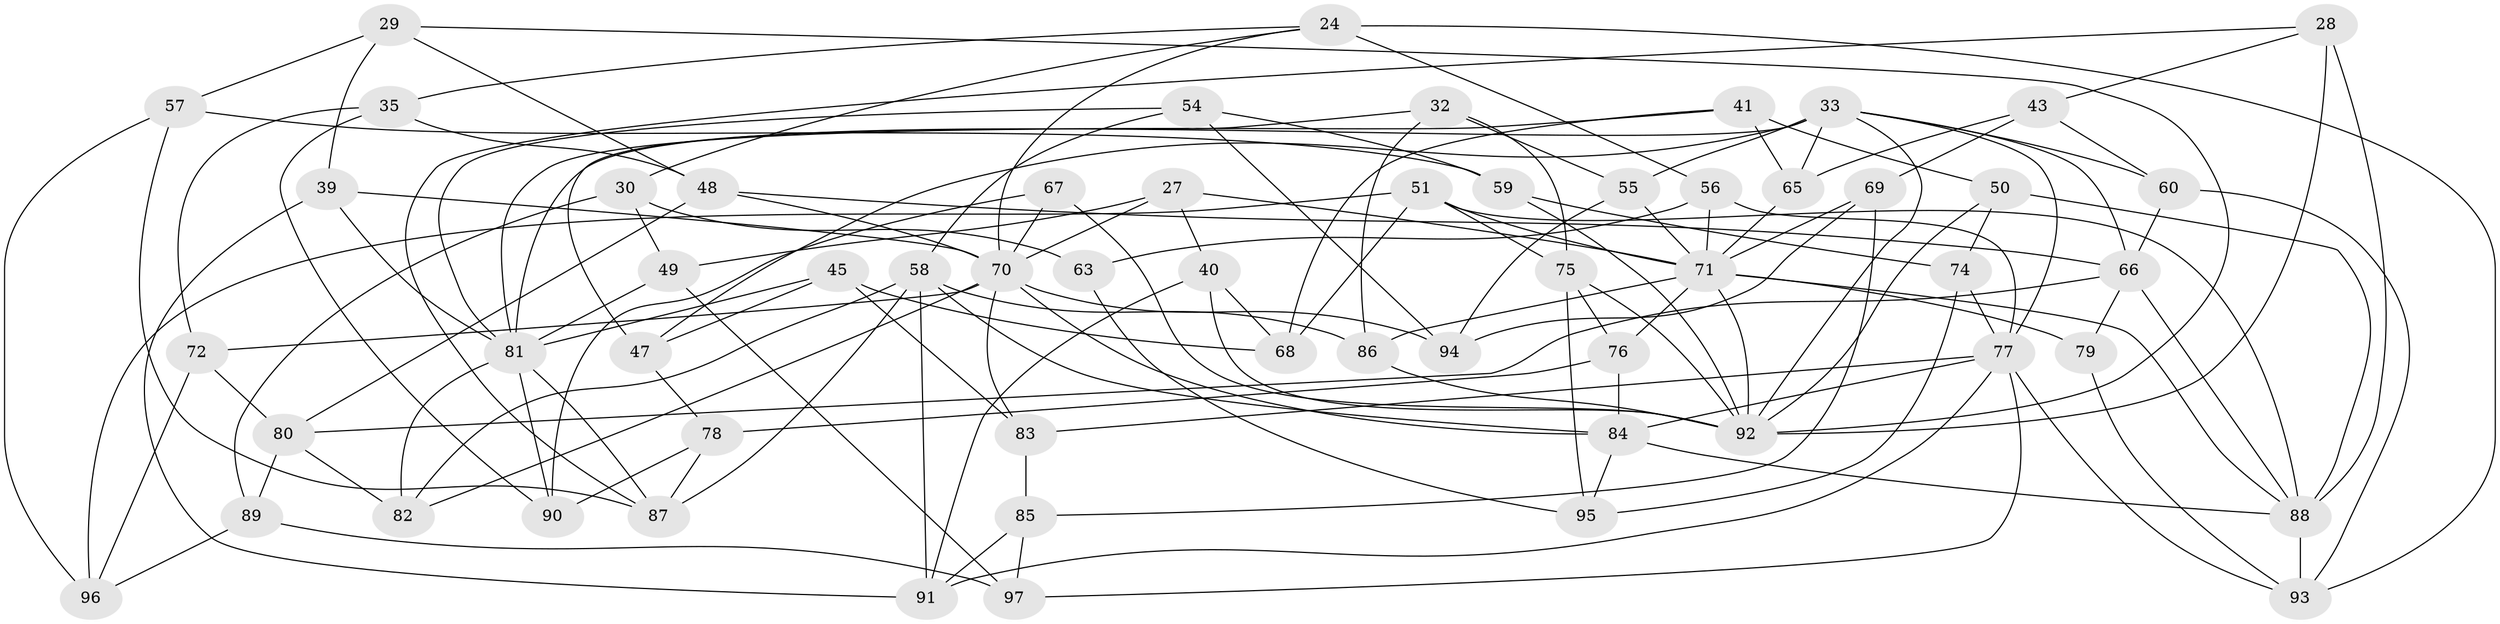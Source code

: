 // original degree distribution, {4: 1.0}
// Generated by graph-tools (version 1.1) at 2025/02/03/04/25 22:02:45]
// undirected, 58 vertices, 139 edges
graph export_dot {
graph [start="1"]
  node [color=gray90,style=filled];
  24 [super="+15"];
  27;
  28;
  29;
  30;
  32 [super="+3"];
  33 [super="+1+17"];
  35;
  39;
  40;
  41;
  43;
  45;
  47;
  48 [super="+16+38"];
  49;
  50;
  51 [super="+37"];
  54;
  55;
  56 [super="+52"];
  57;
  58 [super="+11+21"];
  59;
  60;
  63;
  65;
  66 [super="+26"];
  67;
  68;
  69;
  70 [super="+9+25"];
  71 [super="+36+42"];
  72;
  74;
  75 [super="+46"];
  76;
  77 [super="+13+62"];
  78;
  79;
  80 [super="+18"];
  81 [super="+6+8+34"];
  82;
  83;
  84 [super="+22"];
  85;
  86 [super="+61"];
  87 [super="+31"];
  88 [super="+4+5"];
  89;
  90 [super="+53"];
  91 [super="+73"];
  92 [super="+64"];
  93 [super="+44"];
  94;
  95;
  96;
  97;
  24 -- 56 [weight=2];
  24 -- 35;
  24 -- 30;
  24 -- 93;
  24 -- 70;
  27 -- 40;
  27 -- 49;
  27 -- 70;
  27 -- 71;
  28 -- 43;
  28 -- 87;
  28 -- 88;
  28 -- 92;
  29 -- 39;
  29 -- 57;
  29 -- 48;
  29 -- 92;
  30 -- 63;
  30 -- 89;
  30 -- 49;
  32 -- 55;
  32 -- 75 [weight=2];
  32 -- 86 [weight=2];
  32 -- 47;
  33 -- 65;
  33 -- 55;
  33 -- 47;
  33 -- 66;
  33 -- 60;
  33 -- 92;
  33 -- 81;
  33 -- 77;
  35 -- 72;
  35 -- 48;
  35 -- 90;
  39 -- 91;
  39 -- 81;
  39 -- 70;
  40 -- 68;
  40 -- 91;
  40 -- 92;
  41 -- 65;
  41 -- 68;
  41 -- 50;
  41 -- 81;
  43 -- 60;
  43 -- 65;
  43 -- 69;
  45 -- 68;
  45 -- 47;
  45 -- 83;
  45 -- 81;
  47 -- 78;
  48 -- 70 [weight=3];
  48 -- 80 [weight=2];
  48 -- 66;
  49 -- 97;
  49 -- 81;
  50 -- 74;
  50 -- 88;
  50 -- 92;
  51 -- 71 [weight=2];
  51 -- 68;
  51 -- 75;
  51 -- 96;
  51 -- 88;
  54 -- 59;
  54 -- 81;
  54 -- 94;
  54 -- 58;
  55 -- 94;
  55 -- 71;
  56 -- 63 [weight=2];
  56 -- 77;
  56 -- 71;
  57 -- 96;
  57 -- 87;
  57 -- 59;
  58 -- 82;
  58 -- 84;
  58 -- 91 [weight=2];
  58 -- 86;
  58 -- 87 [weight=2];
  59 -- 74;
  59 -- 92;
  60 -- 93;
  60 -- 66;
  63 -- 95;
  65 -- 71;
  66 -- 80;
  66 -- 88;
  66 -- 79;
  67 -- 90 [weight=2];
  67 -- 70;
  67 -- 92;
  69 -- 94;
  69 -- 85;
  69 -- 71;
  70 -- 82;
  70 -- 83;
  70 -- 94;
  70 -- 72;
  70 -- 84;
  71 -- 86;
  71 -- 88;
  71 -- 92 [weight=2];
  71 -- 79 [weight=2];
  71 -- 76;
  72 -- 96;
  72 -- 80;
  74 -- 95;
  74 -- 77;
  75 -- 76;
  75 -- 92;
  75 -- 95;
  76 -- 78;
  76 -- 84;
  77 -- 83;
  77 -- 93;
  77 -- 91;
  77 -- 97;
  77 -- 84;
  78 -- 90;
  78 -- 87;
  79 -- 93;
  80 -- 82;
  80 -- 89;
  81 -- 90 [weight=2];
  81 -- 82;
  81 -- 87;
  83 -- 85;
  84 -- 95;
  84 -- 88;
  85 -- 97;
  85 -- 91;
  86 -- 92 [weight=2];
  88 -- 93 [weight=2];
  89 -- 96;
  89 -- 97;
}
